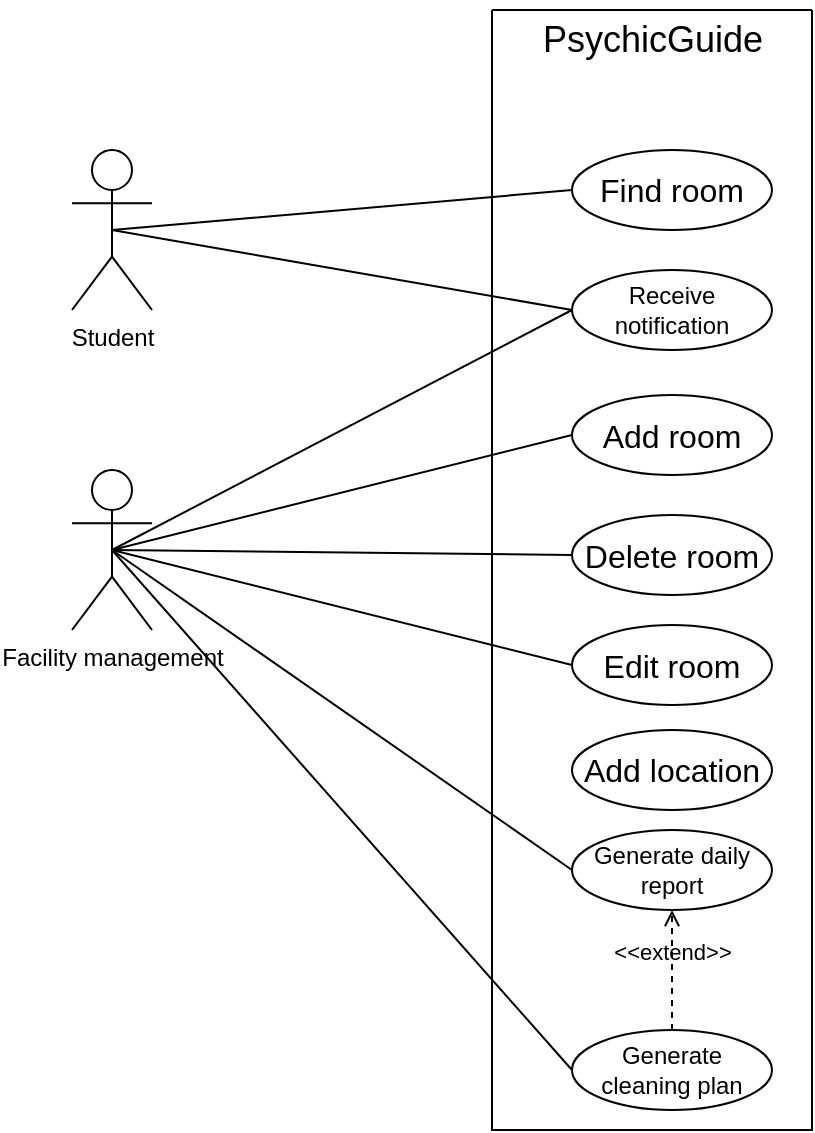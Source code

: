 <mxfile version="21.1.8" type="github">
  <diagram name="Seite-1" id="CF3dzcLzpI-n0LXJCUQS">
    <mxGraphModel dx="1050" dy="566" grid="1" gridSize="10" guides="1" tooltips="1" connect="1" arrows="1" fold="1" page="1" pageScale="1" pageWidth="827" pageHeight="1169" math="0" shadow="0">
      <root>
        <mxCell id="0" />
        <mxCell id="1" parent="0" />
        <mxCell id="EemBm16yauwJeNKE_mwV-13" style="rounded=0;orthogonalLoop=1;jettySize=auto;html=1;exitX=0.5;exitY=0.5;exitDx=0;exitDy=0;exitPerimeter=0;entryX=0;entryY=0.5;entryDx=0;entryDy=0;endArrow=none;endFill=0;" parent="1" source="EemBm16yauwJeNKE_mwV-6" target="EemBm16yauwJeNKE_mwV-1" edge="1">
          <mxGeometry relative="1" as="geometry" />
        </mxCell>
        <mxCell id="EemBm16yauwJeNKE_mwV-20" style="rounded=0;orthogonalLoop=1;jettySize=auto;html=1;exitX=0.5;exitY=0.5;exitDx=0;exitDy=0;exitPerimeter=0;entryX=0;entryY=0.5;entryDx=0;entryDy=0;endArrow=none;endFill=0;" parent="1" source="EemBm16yauwJeNKE_mwV-6" target="EemBm16yauwJeNKE_mwV-19" edge="1">
          <mxGeometry relative="1" as="geometry" />
        </mxCell>
        <mxCell id="EemBm16yauwJeNKE_mwV-6" value="Student" style="shape=umlActor;verticalLabelPosition=bottom;verticalAlign=top;html=1;outlineConnect=0;" parent="1" vertex="1">
          <mxGeometry x="80" y="280" width="40" height="80" as="geometry" />
        </mxCell>
        <mxCell id="EemBm16yauwJeNKE_mwV-14" style="rounded=0;orthogonalLoop=1;jettySize=auto;html=1;exitX=0.5;exitY=0.5;exitDx=0;exitDy=0;exitPerimeter=0;entryX=0;entryY=0.5;entryDx=0;entryDy=0;endArrow=none;endFill=0;" parent="1" source="EemBm16yauwJeNKE_mwV-12" target="EemBm16yauwJeNKE_mwV-7" edge="1">
          <mxGeometry relative="1" as="geometry" />
        </mxCell>
        <mxCell id="EemBm16yauwJeNKE_mwV-15" style="rounded=0;orthogonalLoop=1;jettySize=auto;html=1;exitX=0.5;exitY=0.5;exitDx=0;exitDy=0;exitPerimeter=0;entryX=0;entryY=0.5;entryDx=0;entryDy=0;endArrow=none;endFill=0;" parent="1" source="EemBm16yauwJeNKE_mwV-12" target="EemBm16yauwJeNKE_mwV-8" edge="1">
          <mxGeometry relative="1" as="geometry" />
        </mxCell>
        <mxCell id="EemBm16yauwJeNKE_mwV-27" style="rounded=0;orthogonalLoop=1;jettySize=auto;html=1;exitX=0.5;exitY=0.5;exitDx=0;exitDy=0;exitPerimeter=0;entryX=0;entryY=0.5;entryDx=0;entryDy=0;endArrow=none;endFill=0;" parent="1" source="EemBm16yauwJeNKE_mwV-12" target="EemBm16yauwJeNKE_mwV-19" edge="1">
          <mxGeometry relative="1" as="geometry" />
        </mxCell>
        <mxCell id="EemBm16yauwJeNKE_mwV-12" value="Facility management" style="shape=umlActor;verticalLabelPosition=bottom;verticalAlign=top;html=1;outlineConnect=0;" parent="1" vertex="1">
          <mxGeometry x="80" y="440" width="40" height="80" as="geometry" />
        </mxCell>
        <mxCell id="EemBm16yauwJeNKE_mwV-16" value="" style="swimlane;startSize=0;" parent="1" vertex="1">
          <mxGeometry x="290" y="210" width="160" height="560" as="geometry" />
        </mxCell>
        <mxCell id="EemBm16yauwJeNKE_mwV-1" value="&lt;font style=&quot;font-size: 16px;&quot;&gt;Find room&lt;/font&gt;" style="ellipse;whiteSpace=wrap;html=1;" parent="EemBm16yauwJeNKE_mwV-16" vertex="1">
          <mxGeometry x="40" y="70" width="100" height="40" as="geometry" />
        </mxCell>
        <mxCell id="EemBm16yauwJeNKE_mwV-7" value="&lt;font style=&quot;font-size: 16px;&quot;&gt;Add room&lt;/font&gt;" style="ellipse;whiteSpace=wrap;html=1;" parent="EemBm16yauwJeNKE_mwV-16" vertex="1">
          <mxGeometry x="40" y="192.5" width="100" height="40" as="geometry" />
        </mxCell>
        <mxCell id="EemBm16yauwJeNKE_mwV-8" value="&lt;font style=&quot;font-size: 16px;&quot;&gt;Delete room&lt;/font&gt;" style="ellipse;whiteSpace=wrap;html=1;" parent="EemBm16yauwJeNKE_mwV-16" vertex="1">
          <mxGeometry x="40" y="252.5" width="100" height="40" as="geometry" />
        </mxCell>
        <mxCell id="EemBm16yauwJeNKE_mwV-17" value="&lt;font style=&quot;font-size: 18px;&quot;&gt;PsychicGuide&lt;/font&gt;" style="text;html=1;align=center;verticalAlign=middle;resizable=0;points=[];autosize=1;strokeColor=none;fillColor=none;" parent="EemBm16yauwJeNKE_mwV-16" vertex="1">
          <mxGeometry x="15" y="-5" width="130" height="40" as="geometry" />
        </mxCell>
        <mxCell id="EemBm16yauwJeNKE_mwV-19" value="Receive notification" style="ellipse;whiteSpace=wrap;html=1;" parent="EemBm16yauwJeNKE_mwV-16" vertex="1">
          <mxGeometry x="40" y="130" width="100" height="40" as="geometry" />
        </mxCell>
        <mxCell id="kF6P2d59xfgGpn61ju5f-1" value="&lt;font style=&quot;font-size: 16px;&quot;&gt;Edit room&lt;/font&gt;" style="ellipse;whiteSpace=wrap;html=1;" parent="EemBm16yauwJeNKE_mwV-16" vertex="1">
          <mxGeometry x="40" y="307.5" width="100" height="40" as="geometry" />
        </mxCell>
        <mxCell id="kF6P2d59xfgGpn61ju5f-5" style="rounded=0;orthogonalLoop=1;jettySize=auto;html=1;exitX=0;exitY=0.5;exitDx=0;exitDy=0;endArrow=none;endFill=0;" parent="EemBm16yauwJeNKE_mwV-16" source="kF6P2d59xfgGpn61ju5f-2" edge="1">
          <mxGeometry relative="1" as="geometry">
            <mxPoint x="-190" y="270" as="targetPoint" />
          </mxGeometry>
        </mxCell>
        <mxCell id="kF6P2d59xfgGpn61ju5f-2" value="Generate daily report" style="ellipse;whiteSpace=wrap;html=1;" parent="EemBm16yauwJeNKE_mwV-16" vertex="1">
          <mxGeometry x="40" y="410" width="100" height="40" as="geometry" />
        </mxCell>
        <mxCell id="kF6P2d59xfgGpn61ju5f-6" style="rounded=0;orthogonalLoop=1;jettySize=auto;html=1;exitX=0;exitY=0.5;exitDx=0;exitDy=0;endArrow=none;endFill=0;" parent="EemBm16yauwJeNKE_mwV-16" source="kF6P2d59xfgGpn61ju5f-3" edge="1">
          <mxGeometry relative="1" as="geometry">
            <mxPoint x="-190" y="270" as="targetPoint" />
          </mxGeometry>
        </mxCell>
        <mxCell id="kF6P2d59xfgGpn61ju5f-3" value="&lt;div&gt;Generate &lt;br&gt;&lt;/div&gt;&lt;div&gt;cleaning plan&lt;/div&gt;" style="ellipse;whiteSpace=wrap;html=1;" parent="EemBm16yauwJeNKE_mwV-16" vertex="1">
          <mxGeometry x="40" y="510" width="100" height="40" as="geometry" />
        </mxCell>
        <mxCell id="NJYS7gCfn-RFH--13GK4-3" value="&amp;lt;&amp;lt;extend&amp;gt;&amp;gt;" style="endArrow=open;html=1;rounded=0;align=center;verticalAlign=bottom;dashed=1;endFill=0;labelBackgroundColor=none;exitX=0.5;exitY=0;exitDx=0;exitDy=0;entryX=0.5;entryY=1;entryDx=0;entryDy=0;" edge="1" parent="EemBm16yauwJeNKE_mwV-16" source="kF6P2d59xfgGpn61ju5f-3" target="kF6P2d59xfgGpn61ju5f-2">
          <mxGeometry relative="1" as="geometry">
            <mxPoint x="210" y="460" as="sourcePoint" />
            <mxPoint x="310" y="380" as="targetPoint" />
          </mxGeometry>
        </mxCell>
        <mxCell id="NJYS7gCfn-RFH--13GK4-4" value="" style="resizable=0;html=1;align=center;verticalAlign=top;labelBackgroundColor=none;" connectable="0" vertex="1" parent="NJYS7gCfn-RFH--13GK4-3">
          <mxGeometry relative="1" as="geometry" />
        </mxCell>
        <mxCell id="NJYS7gCfn-RFH--13GK4-6" value="&lt;font style=&quot;font-size: 16px;&quot;&gt;Add location&lt;/font&gt;" style="ellipse;whiteSpace=wrap;html=1;" vertex="1" parent="EemBm16yauwJeNKE_mwV-16">
          <mxGeometry x="40" y="360" width="100" height="40" as="geometry" />
        </mxCell>
        <mxCell id="kF6P2d59xfgGpn61ju5f-4" style="rounded=0;orthogonalLoop=1;jettySize=auto;html=1;exitX=0;exitY=0.5;exitDx=0;exitDy=0;entryX=0.5;entryY=0.5;entryDx=0;entryDy=0;entryPerimeter=0;endArrow=none;endFill=0;" parent="1" source="kF6P2d59xfgGpn61ju5f-1" target="EemBm16yauwJeNKE_mwV-12" edge="1">
          <mxGeometry relative="1" as="geometry" />
        </mxCell>
      </root>
    </mxGraphModel>
  </diagram>
</mxfile>
